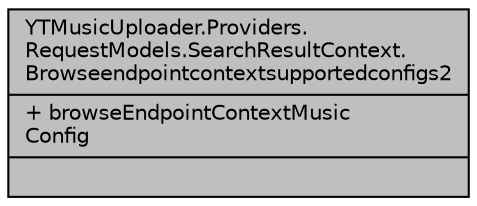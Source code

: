 digraph "YTMusicUploader.Providers.RequestModels.SearchResultContext.Browseendpointcontextsupportedconfigs2"
{
 // LATEX_PDF_SIZE
  edge [fontname="Helvetica",fontsize="10",labelfontname="Helvetica",labelfontsize="10"];
  node [fontname="Helvetica",fontsize="10",shape=record];
  Node1 [label="{YTMusicUploader.Providers.\lRequestModels.SearchResultContext.\lBrowseendpointcontextsupportedconfigs2\n|+ browseEndpointContextMusic\lConfig\l|}",height=0.2,width=0.4,color="black", fillcolor="grey75", style="filled", fontcolor="black",tooltip=" "];
}
